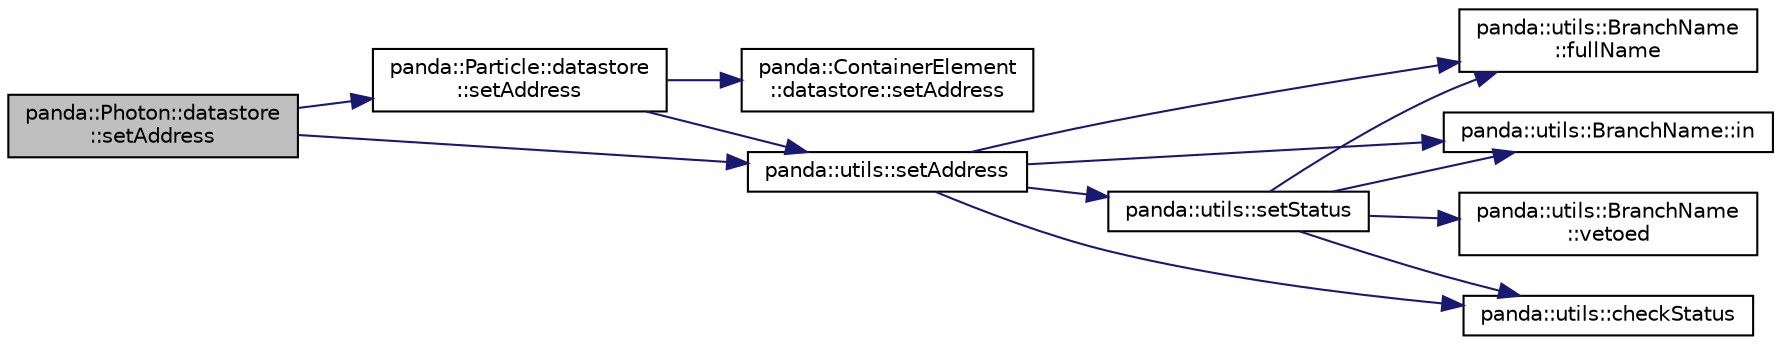 digraph "panda::Photon::datastore::setAddress"
{
 // INTERACTIVE_SVG=YES
  edge [fontname="Helvetica",fontsize="10",labelfontname="Helvetica",labelfontsize="10"];
  node [fontname="Helvetica",fontsize="10",shape=record];
  rankdir="LR";
  Node1 [label="panda::Photon::datastore\l::setAddress",height=0.2,width=0.4,color="black", fillcolor="grey75", style="filled" fontcolor="black"];
  Node1 -> Node2 [color="midnightblue",fontsize="10",style="solid"];
  Node2 [label="panda::Particle::datastore\l::setAddress",height=0.2,width=0.4,color="black", fillcolor="white", style="filled",URL="$structpanda_1_1Particle_1_1datastore.html#a3e4a1f8d223d8378ef2b92a6d4ccd2b0"];
  Node2 -> Node3 [color="midnightblue",fontsize="10",style="solid"];
  Node3 [label="panda::ContainerElement\l::datastore::setAddress",height=0.2,width=0.4,color="black", fillcolor="white", style="filled",URL="$structpanda_1_1ContainerElement_1_1datastore.html#ae59f1a9b346ef85225e9b3691c6728a1"];
  Node2 -> Node4 [color="midnightblue",fontsize="10",style="solid"];
  Node4 [label="panda::utils::setAddress",height=0.2,width=0.4,color="black", fillcolor="white", style="filled",URL="$namespacepanda_1_1utils.html#abf9c62e588560197c2bae9932e6a6e05",tooltip="Set address. "];
  Node4 -> Node5 [color="midnightblue",fontsize="10",style="solid"];
  Node5 [label="panda::utils::BranchName\l::fullName",height=0.2,width=0.4,color="black", fillcolor="white", style="filled",URL="$classpanda_1_1utils_1_1BranchName.html#a13958ff4a9d554d2c057c600b4f70412",tooltip="Prepend the branch name with &lt;objName.&gt;. "];
  Node4 -> Node6 [color="midnightblue",fontsize="10",style="solid"];
  Node6 [label="panda::utils::setStatus",height=0.2,width=0.4,color="black", fillcolor="white", style="filled",URL="$namespacepanda_1_1utils.html#a01665f786d6a2acedb8f008f3fc9fc84",tooltip="Set status of a branch. "];
  Node6 -> Node7 [color="midnightblue",fontsize="10",style="solid"];
  Node7 [label="panda::utils::BranchName::in",height=0.2,width=0.4,color="black", fillcolor="white", style="filled",URL="$classpanda_1_1utils_1_1BranchName.html#a6cc8a6df7c5b12a0221fd49773cca6a7",tooltip="Is the name included and not vetoed? "];
  Node6 -> Node8 [color="midnightblue",fontsize="10",style="solid"];
  Node8 [label="panda::utils::BranchName\l::vetoed",height=0.2,width=0.4,color="black", fillcolor="white", style="filled",URL="$classpanda_1_1utils_1_1BranchName.html#ae3332329bf2afae5ed8e7c35e5d77ffa",tooltip="Is the name included and vetoed? "];
  Node6 -> Node5 [color="midnightblue",fontsize="10",style="solid"];
  Node6 -> Node9 [color="midnightblue",fontsize="10",style="solid"];
  Node9 [label="panda::utils::checkStatus",height=0.2,width=0.4,color="black", fillcolor="white", style="filled",URL="$namespacepanda_1_1utils.html#aafa411773a4b0ee829d99e6e5a0abdcd",tooltip="Check status of a branch. "];
  Node4 -> Node7 [color="midnightblue",fontsize="10",style="solid"];
  Node4 -> Node9 [color="midnightblue",fontsize="10",style="solid"];
  Node1 -> Node4 [color="midnightblue",fontsize="10",style="solid"];
}
